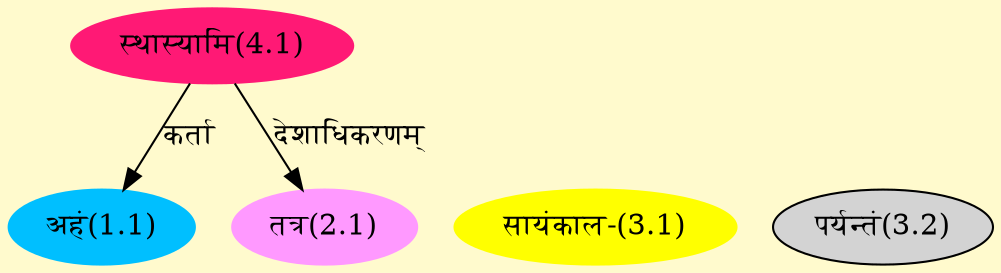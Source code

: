 digraph G{
rankdir=BT;
 compound=true;
 bgcolor="lemonchiffon1";
Node1_1 [style=filled, color="#00BFFF" label = "अहं(1.1)"]
Node4_1 [style=filled, color="#FF1975" label = "स्थास्यामि(4.1)"]
Node2_1 [style=filled, color="#FF99FF" label = "तत्र(2.1)"]
Node3_1 [style=filled, color="#FFFF00" label = "सायंकाल-(3.1)"]
Node [style=filled, color="" label = "()"]
Node3_2 [style=filled, color="" label = "पर्यन्तं(3.2)"]
/* Start of Relations section */

Node1_1 -> Node4_1 [  label="कर्ता"  dir="back" ]
Node2_1 -> Node4_1 [  label="देशाधिकरणम्"  dir="back" ]
}
